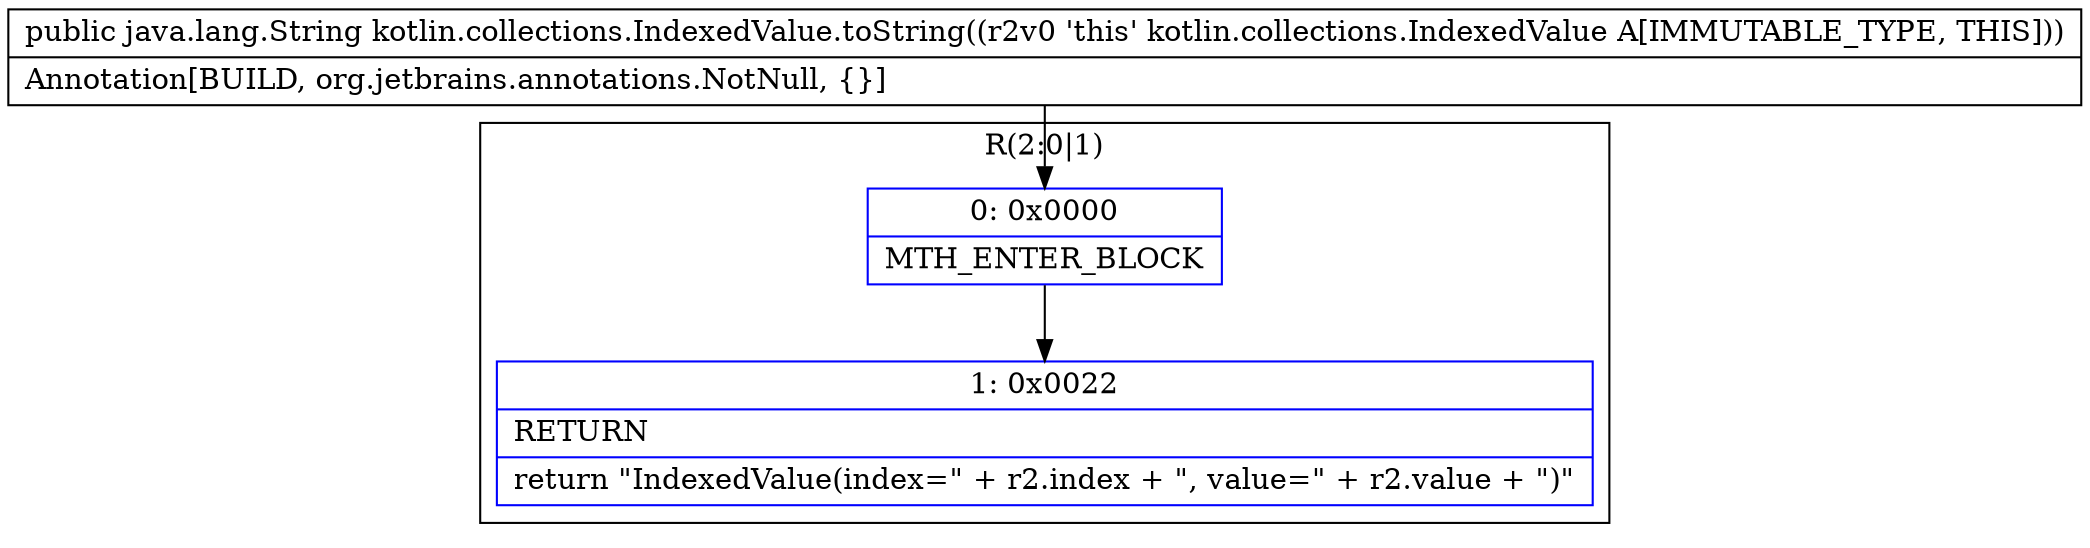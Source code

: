 digraph "CFG forkotlin.collections.IndexedValue.toString()Ljava\/lang\/String;" {
subgraph cluster_Region_622105587 {
label = "R(2:0|1)";
node [shape=record,color=blue];
Node_0 [shape=record,label="{0\:\ 0x0000|MTH_ENTER_BLOCK\l}"];
Node_1 [shape=record,label="{1\:\ 0x0022|RETURN\l|return \"IndexedValue(index=\" + r2.index + \", value=\" + r2.value + \")\"\l}"];
}
MethodNode[shape=record,label="{public java.lang.String kotlin.collections.IndexedValue.toString((r2v0 'this' kotlin.collections.IndexedValue A[IMMUTABLE_TYPE, THIS]))  | Annotation[BUILD, org.jetbrains.annotations.NotNull, \{\}]\l}"];
MethodNode -> Node_0;
Node_0 -> Node_1;
}

